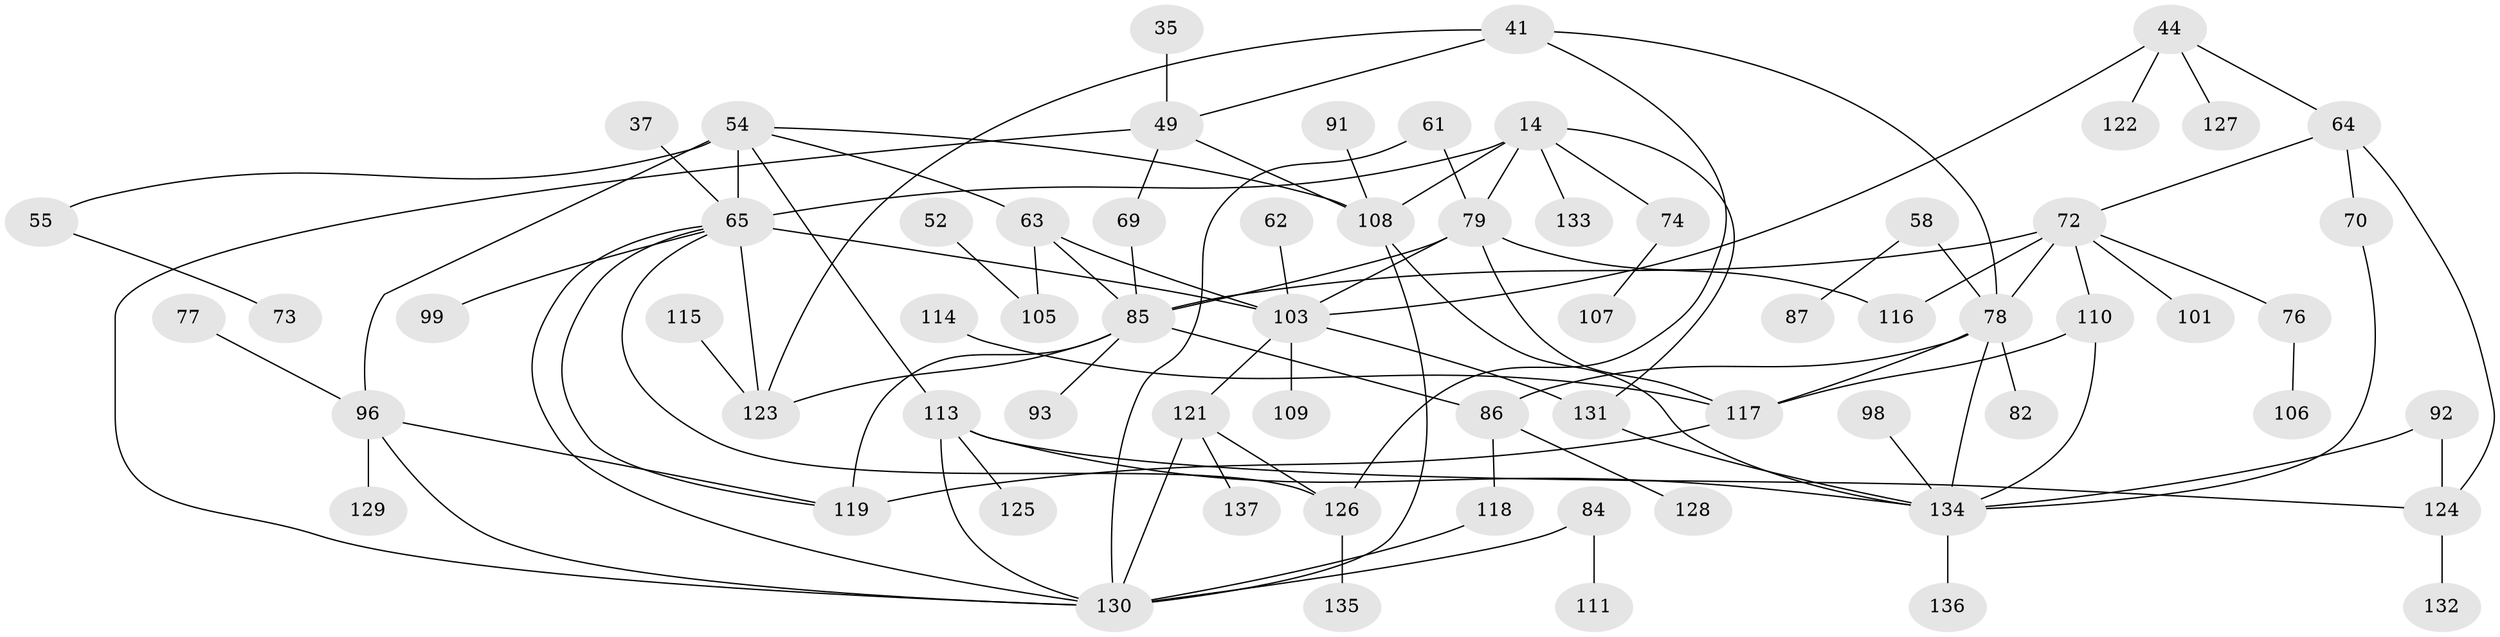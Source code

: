 // original degree distribution, {7: 0.021897810218978103, 6: 0.051094890510948905, 5: 0.0364963503649635, 3: 0.20437956204379562, 4: 0.15328467153284672, 2: 0.25547445255474455, 1: 0.2773722627737226}
// Generated by graph-tools (version 1.1) at 2025/41/03/09/25 04:41:58]
// undirected, 68 vertices, 100 edges
graph export_dot {
graph [start="1"]
  node [color=gray90,style=filled];
  14 [super="+4"];
  35;
  37;
  41;
  44;
  49 [super="+25+46"];
  52;
  54 [super="+13+11+12+22"];
  55;
  58;
  61;
  62;
  63 [super="+27"];
  64 [super="+17"];
  65 [super="+20+18"];
  69;
  70;
  72 [super="+47+53"];
  73;
  74;
  76;
  77;
  78 [super="+50+30"];
  79 [super="+2"];
  82;
  84;
  85 [super="+1"];
  86 [super="+40"];
  87;
  91 [super="+10"];
  92 [super="+59"];
  93;
  96 [super="+89"];
  98;
  99;
  101;
  103 [super="+9+45"];
  105 [super="+48"];
  106;
  107;
  108 [super="+7"];
  109;
  110;
  111;
  113 [super="+38+68+95+75"];
  114;
  115;
  116 [super="+94+102"];
  117 [super="+83"];
  118;
  119 [super="+24+81"];
  121 [super="+112"];
  122;
  123 [super="+120+57"];
  124 [super="+51"];
  125;
  126;
  127;
  128;
  129;
  130 [super="+42+80"];
  131 [super="+5+60+88+66+104+97"];
  132;
  133;
  134 [super="+31+90+56+39"];
  135;
  136;
  137;
  14 -- 74;
  14 -- 131;
  14 -- 133;
  14 -- 79;
  14 -- 65;
  14 -- 108 [weight=2];
  35 -- 49;
  37 -- 65;
  41 -- 126;
  41 -- 78;
  41 -- 123;
  41 -- 49;
  44 -- 122;
  44 -- 127;
  44 -- 103;
  44 -- 64;
  49 -- 108;
  49 -- 130;
  49 -- 69;
  52 -- 105;
  54 -- 55;
  54 -- 65 [weight=2];
  54 -- 63;
  54 -- 113;
  54 -- 108;
  54 -- 96;
  55 -- 73;
  58 -- 87;
  58 -- 78;
  61 -- 79;
  61 -- 130;
  62 -- 103;
  63 -- 85 [weight=2];
  63 -- 103;
  63 -- 105;
  64 -- 70;
  64 -- 72;
  64 -- 124;
  65 -- 99;
  65 -- 103 [weight=2];
  65 -- 126;
  65 -- 130 [weight=2];
  65 -- 119;
  65 -- 123 [weight=2];
  69 -- 85;
  70 -- 134;
  72 -- 78 [weight=3];
  72 -- 110;
  72 -- 101;
  72 -- 76;
  72 -- 85;
  72 -- 116 [weight=2];
  74 -- 107;
  76 -- 106;
  77 -- 96;
  78 -- 82;
  78 -- 134 [weight=2];
  78 -- 86;
  78 -- 117;
  79 -- 116;
  79 -- 117;
  79 -- 85;
  79 -- 103 [weight=3];
  84 -- 111;
  84 -- 130;
  85 -- 93;
  85 -- 86;
  85 -- 119;
  85 -- 123;
  86 -- 128;
  86 -- 118;
  91 -- 108;
  92 -- 134;
  92 -- 124;
  96 -- 119;
  96 -- 129;
  96 -- 130;
  98 -- 134;
  103 -- 121;
  103 -- 109;
  103 -- 131;
  108 -- 130 [weight=2];
  108 -- 134;
  110 -- 134;
  110 -- 117;
  113 -- 125;
  113 -- 130;
  113 -- 134;
  113 -- 124;
  114 -- 117;
  115 -- 123;
  117 -- 119;
  118 -- 130;
  121 -- 126;
  121 -- 137;
  121 -- 130;
  124 -- 132;
  126 -- 135;
  131 -- 134;
  134 -- 136;
}
